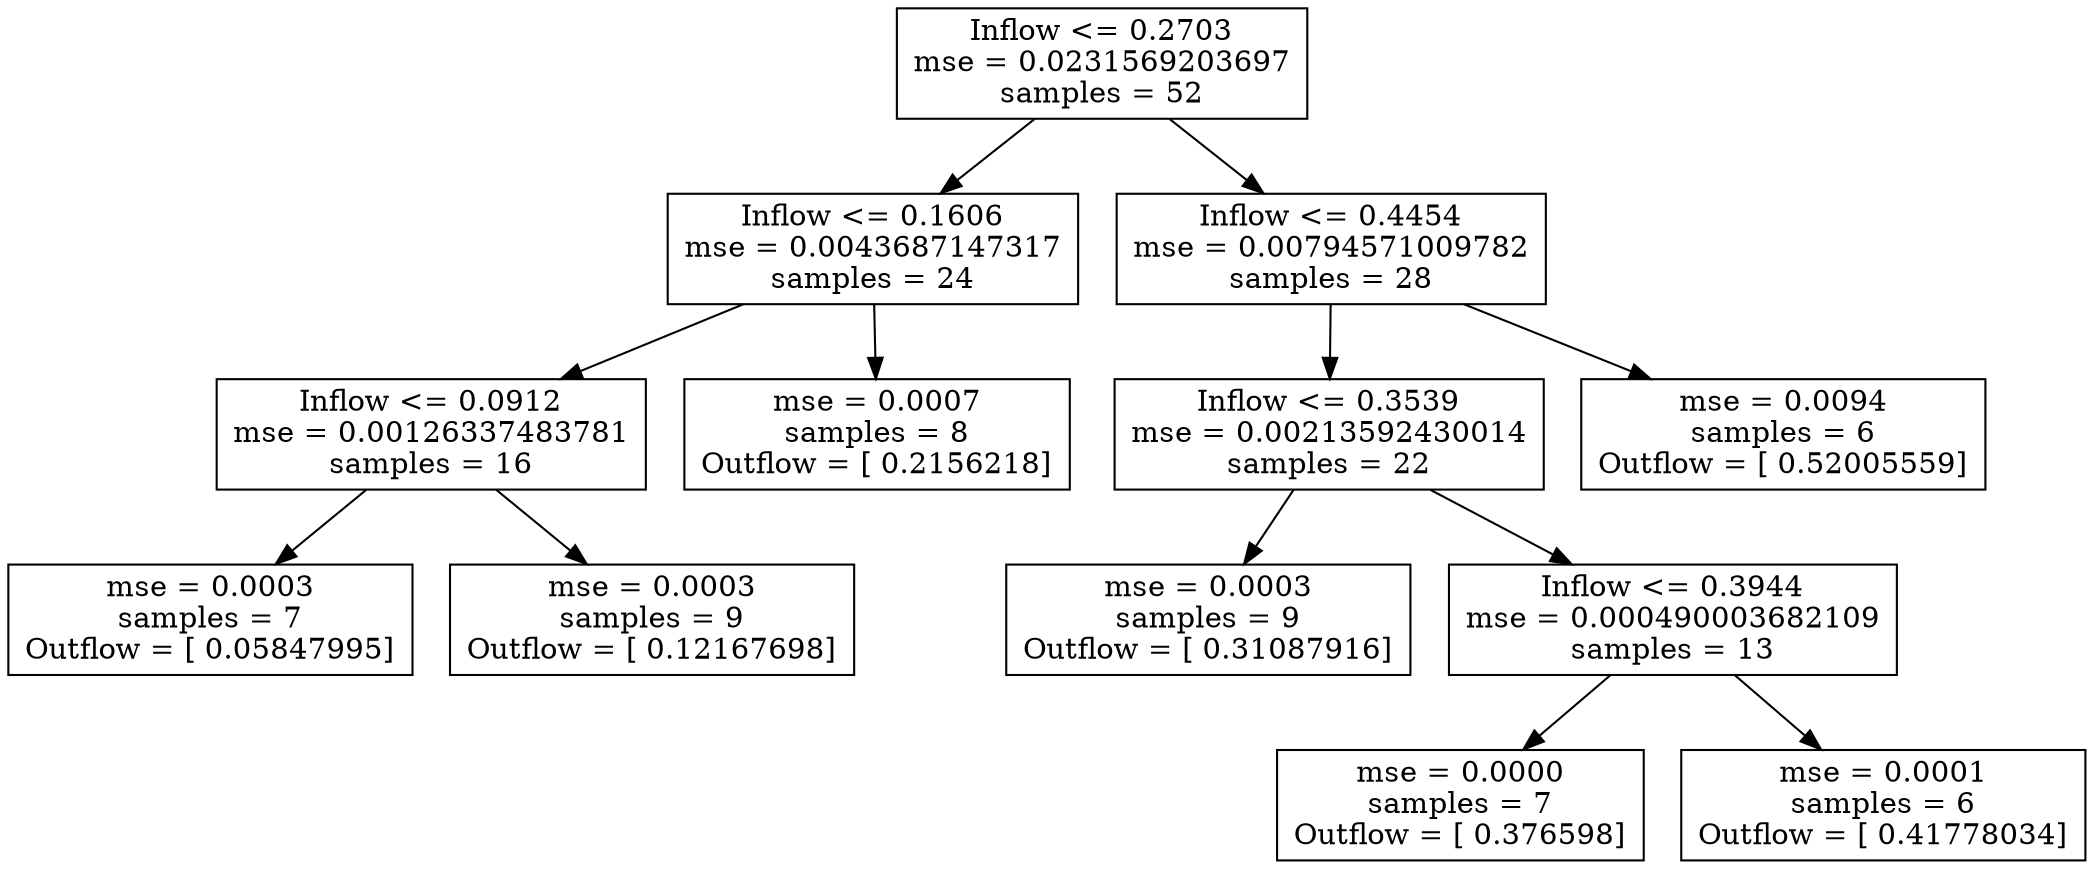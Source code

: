 digraph Tree {
0 [label="Inflow <= 0.2703\nmse = 0.0231569203697\nsamples = 52", shape="box"] ;
1 [label="Inflow <= 0.1606\nmse = 0.0043687147317\nsamples = 24", shape="box"] ;
0 -> 1 ;
2 [label="Inflow <= 0.0912\nmse = 0.00126337483781\nsamples = 16", shape="box"] ;
1 -> 2 ;
3 [label="mse = 0.0003\nsamples = 7\nOutflow = [ 0.05847995]", shape="box"] ;
2 -> 3 ;
4 [label="mse = 0.0003\nsamples = 9\nOutflow = [ 0.12167698]", shape="box"] ;
2 -> 4 ;
5 [label="mse = 0.0007\nsamples = 8\nOutflow = [ 0.2156218]", shape="box"] ;
1 -> 5 ;
6 [label="Inflow <= 0.4454\nmse = 0.00794571009782\nsamples = 28", shape="box"] ;
0 -> 6 ;
7 [label="Inflow <= 0.3539\nmse = 0.00213592430014\nsamples = 22", shape="box"] ;
6 -> 7 ;
8 [label="mse = 0.0003\nsamples = 9\nOutflow = [ 0.31087916]", shape="box"] ;
7 -> 8 ;
9 [label="Inflow <= 0.3944\nmse = 0.000490003682109\nsamples = 13", shape="box"] ;
7 -> 9 ;
10 [label="mse = 0.0000\nsamples = 7\nOutflow = [ 0.376598]", shape="box"] ;
9 -> 10 ;
11 [label="mse = 0.0001\nsamples = 6\nOutflow = [ 0.41778034]", shape="box"] ;
9 -> 11 ;
12 [label="mse = 0.0094\nsamples = 6\nOutflow = [ 0.52005559]", shape="box"] ;
6 -> 12 ;
}